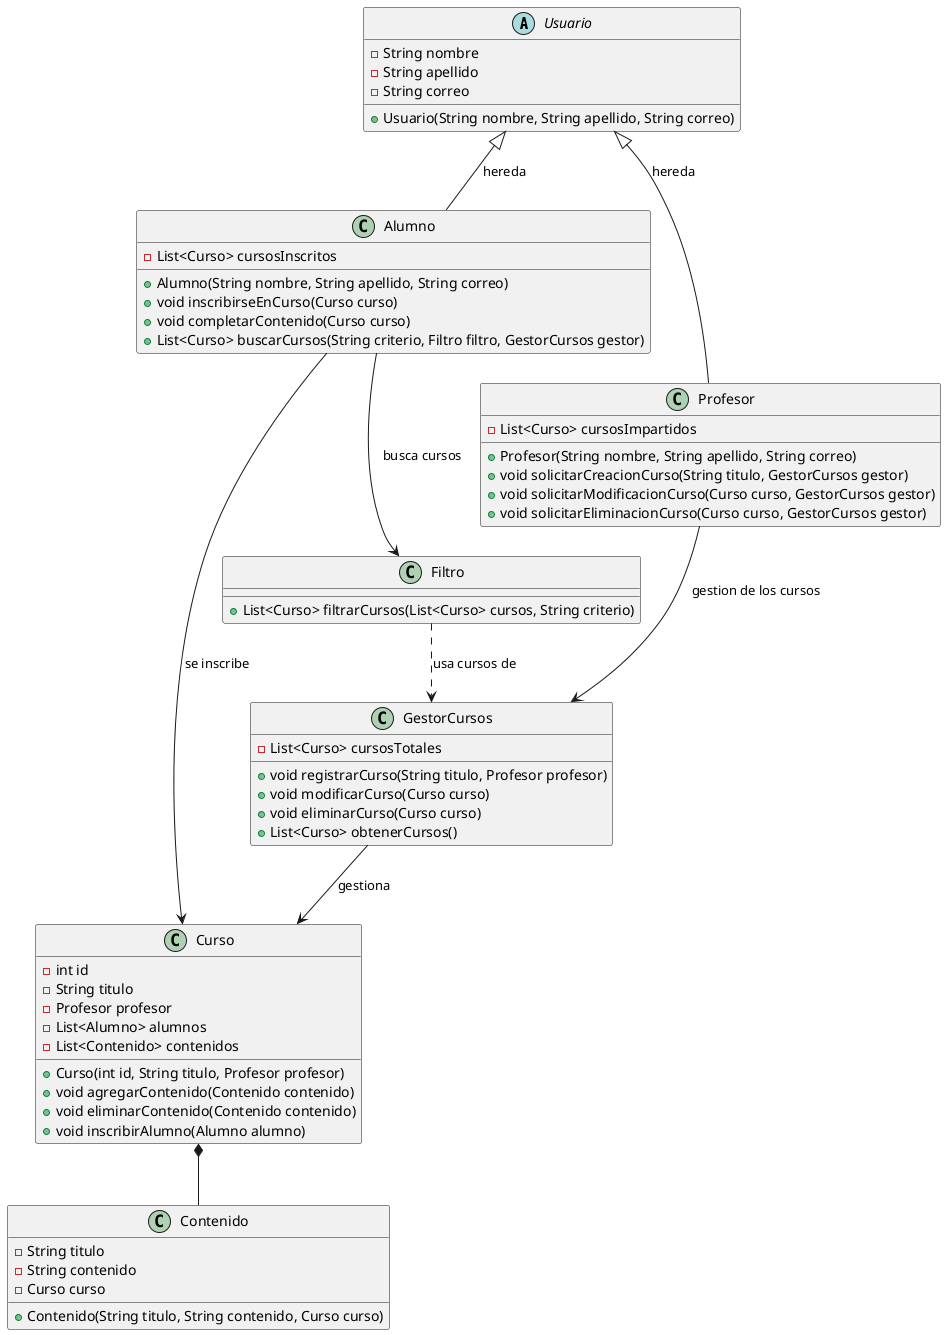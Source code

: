 @startuml

abstract class Usuario {
    - String nombre
    - String apellido
    - String correo
    + Usuario(String nombre, String apellido, String correo)
}

class Alumno {
    - List<Curso> cursosInscritos
    + Alumno(String nombre, String apellido, String correo)
    + void inscribirseEnCurso(Curso curso)
    + void completarContenido(Curso curso)
    + List<Curso> buscarCursos(String criterio, Filtro filtro, GestorCursos gestor)
}

class Profesor {
    - List<Curso> cursosImpartidos
    + Profesor(String nombre, String apellido, String correo)
    + void solicitarCreacionCurso(String titulo, GestorCursos gestor)
    + void solicitarModificacionCurso(Curso curso, GestorCursos gestor)
    + void solicitarEliminacionCurso(Curso curso, GestorCursos gestor)
}

class Curso {
    - int id
    - String titulo
    - Profesor profesor
    - List<Alumno> alumnos
    - List<Contenido> contenidos
    + Curso(int id, String titulo, Profesor profesor)
    + void agregarContenido(Contenido contenido)
    + void eliminarContenido(Contenido contenido)
    + void inscribirAlumno(Alumno alumno)
}

class Contenido {
    - String titulo
    - String contenido
    - Curso curso
    + Contenido(String titulo, String contenido, Curso curso)
}

class GestorCursos {
    - List<Curso> cursosTotales
    + void registrarCurso(String titulo, Profesor profesor)
    + void modificarCurso(Curso curso)
    + void eliminarCurso(Curso curso)
    + List<Curso> obtenerCursos()
}

class Filtro {
    + List<Curso> filtrarCursos(List<Curso> cursos, String criterio)
}

Usuario <|-- Alumno : "hereda"
Usuario <|-- Profesor : "hereda"
Alumno --> Curso : "se inscribe"
GestorCursos --> Curso : "gestiona"
Filtro ..> GestorCursos : "usa cursos de"
Profesor --> GestorCursos : "gestion de los cursos"
Alumno --> Filtro : "busca cursos"
Curso *-- Contenido

@enduml